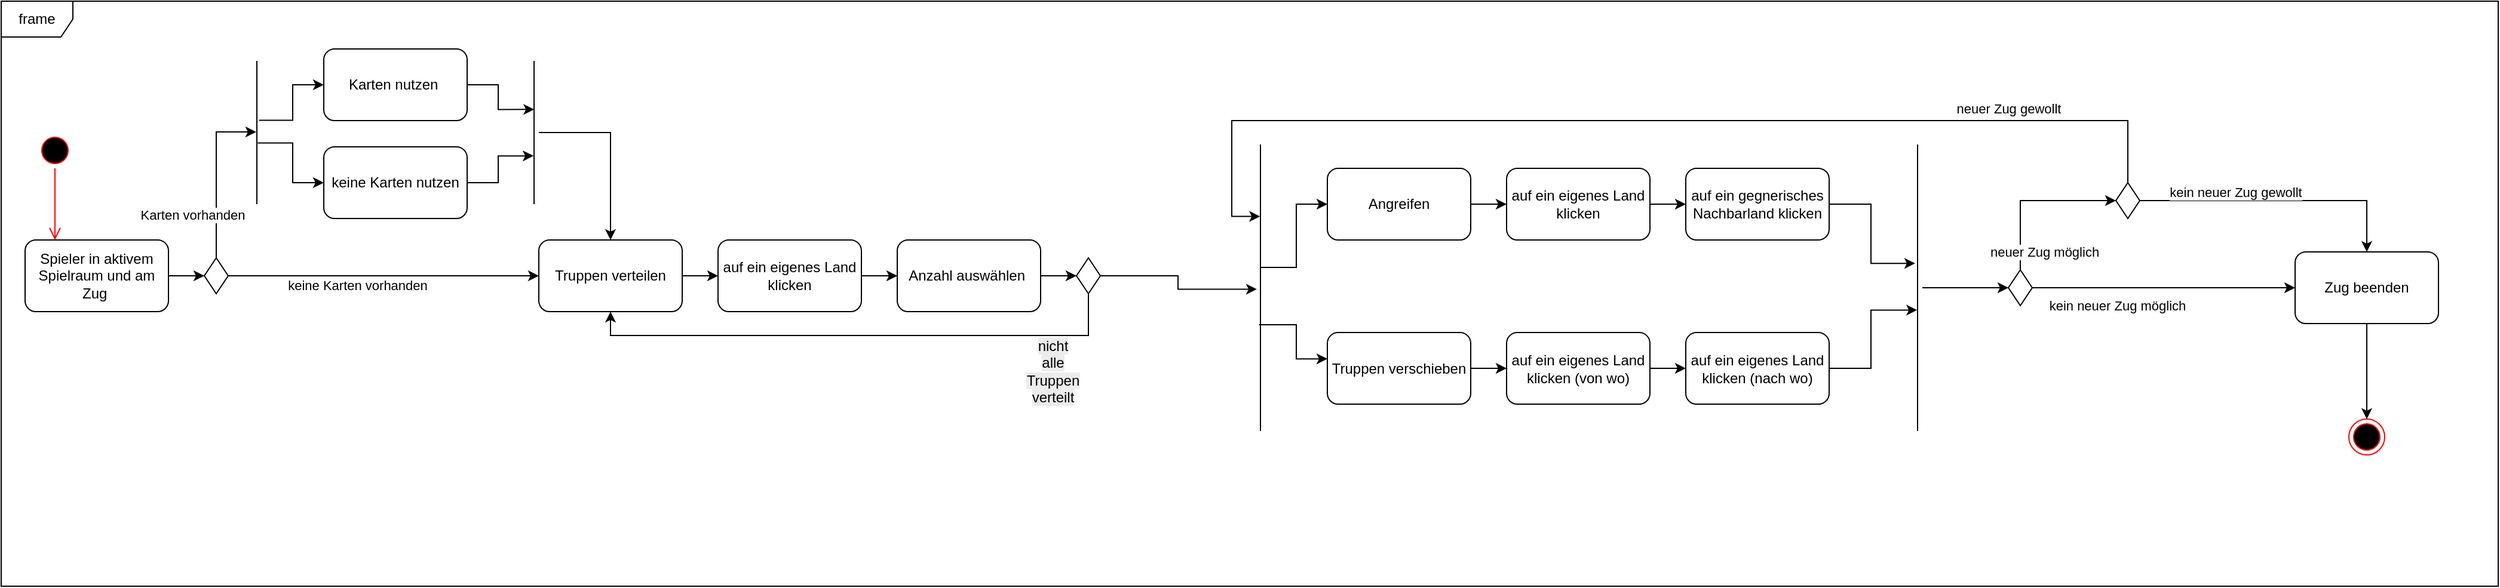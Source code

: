 <mxfile version="28.2.7">
  <diagram name="Seite-1" id="XIeMqs0HiJgNldna1DdT">
    <mxGraphModel dx="914" dy="616" grid="1" gridSize="10" guides="1" tooltips="1" connect="1" arrows="1" fold="1" page="1" pageScale="1" pageWidth="827" pageHeight="1169" background="#FFFFFF" math="0" shadow="0">
      <root>
        <mxCell id="0" />
        <mxCell id="1" parent="0" />
        <mxCell id="S2qD3MZKqQ3I_0Lx5R0i-1" value="frame" style="shape=umlFrame;whiteSpace=wrap;html=1;pointerEvents=0;" vertex="1" parent="1">
          <mxGeometry x="10" y="220" width="2090" height="490" as="geometry" />
        </mxCell>
        <mxCell id="S2qD3MZKqQ3I_0Lx5R0i-11" style="edgeStyle=orthogonalEdgeStyle;rounded=0;orthogonalLoop=1;jettySize=auto;html=1;entryX=0;entryY=0.5;entryDx=0;entryDy=0;" edge="1" parent="1" source="S2qD3MZKqQ3I_0Lx5R0i-2" target="S2qD3MZKqQ3I_0Lx5R0i-6">
          <mxGeometry relative="1" as="geometry" />
        </mxCell>
        <mxCell id="S2qD3MZKqQ3I_0Lx5R0i-2" value="Spieler in aktivem Spielraum und am Zug&amp;nbsp;" style="rounded=1;whiteSpace=wrap;html=1;" vertex="1" parent="1">
          <mxGeometry x="30" y="420" width="120" height="60" as="geometry" />
        </mxCell>
        <mxCell id="S2qD3MZKqQ3I_0Lx5R0i-3" value="Karten nutzen&amp;nbsp;" style="rounded=1;whiteSpace=wrap;html=1;" vertex="1" parent="1">
          <mxGeometry x="280" y="260" width="120" height="60" as="geometry" />
        </mxCell>
        <mxCell id="S2qD3MZKqQ3I_0Lx5R0i-59" style="edgeStyle=orthogonalEdgeStyle;rounded=0;orthogonalLoop=1;jettySize=auto;html=1;exitX=1;exitY=0.5;exitDx=0;exitDy=0;entryX=0;entryY=0.5;entryDx=0;entryDy=0;" edge="1" parent="1" source="S2qD3MZKqQ3I_0Lx5R0i-6" target="S2qD3MZKqQ3I_0Lx5R0i-7">
          <mxGeometry relative="1" as="geometry" />
        </mxCell>
        <mxCell id="S2qD3MZKqQ3I_0Lx5R0i-60" value="keine Karten vorhanden" style="edgeLabel;html=1;align=center;verticalAlign=middle;resizable=0;points=[];" vertex="1" connectable="0" parent="S2qD3MZKqQ3I_0Lx5R0i-59">
          <mxGeometry x="-0.171" y="2" relative="1" as="geometry">
            <mxPoint y="10" as="offset" />
          </mxGeometry>
        </mxCell>
        <mxCell id="S2qD3MZKqQ3I_0Lx5R0i-6" value="" style="rhombus;whiteSpace=wrap;html=1;" vertex="1" parent="1">
          <mxGeometry x="180" y="435" width="20" height="30" as="geometry" />
        </mxCell>
        <mxCell id="S2qD3MZKqQ3I_0Lx5R0i-40" value="" style="edgeStyle=orthogonalEdgeStyle;rounded=0;orthogonalLoop=1;jettySize=auto;html=1;" edge="1" parent="1" source="S2qD3MZKqQ3I_0Lx5R0i-7" target="S2qD3MZKqQ3I_0Lx5R0i-39">
          <mxGeometry relative="1" as="geometry" />
        </mxCell>
        <mxCell id="S2qD3MZKqQ3I_0Lx5R0i-7" value="Truppen verteilen" style="rounded=1;whiteSpace=wrap;html=1;" vertex="1" parent="1">
          <mxGeometry x="460" y="420" width="120" height="60" as="geometry" />
        </mxCell>
        <mxCell id="S2qD3MZKqQ3I_0Lx5R0i-66" value="" style="edgeStyle=orthogonalEdgeStyle;rounded=0;orthogonalLoop=1;jettySize=auto;html=1;" edge="1" parent="1" source="S2qD3MZKqQ3I_0Lx5R0i-12" target="S2qD3MZKqQ3I_0Lx5R0i-45">
          <mxGeometry relative="1" as="geometry" />
        </mxCell>
        <mxCell id="S2qD3MZKqQ3I_0Lx5R0i-12" value="Angreifen" style="rounded=1;whiteSpace=wrap;html=1;" vertex="1" parent="1">
          <mxGeometry x="1120" y="360" width="120" height="60" as="geometry" />
        </mxCell>
        <mxCell id="S2qD3MZKqQ3I_0Lx5R0i-68" value="" style="edgeStyle=orthogonalEdgeStyle;rounded=0;orthogonalLoop=1;jettySize=auto;html=1;" edge="1" parent="1" source="S2qD3MZKqQ3I_0Lx5R0i-13" target="S2qD3MZKqQ3I_0Lx5R0i-43">
          <mxGeometry relative="1" as="geometry" />
        </mxCell>
        <mxCell id="S2qD3MZKqQ3I_0Lx5R0i-13" value="Truppen verschieben" style="rounded=1;whiteSpace=wrap;html=1;" vertex="1" parent="1">
          <mxGeometry x="1120" y="497.54" width="120" height="60" as="geometry" />
        </mxCell>
        <mxCell id="S2qD3MZKqQ3I_0Lx5R0i-89" value="" style="edgeStyle=orthogonalEdgeStyle;rounded=0;orthogonalLoop=1;jettySize=auto;html=1;" edge="1" parent="1" source="S2qD3MZKqQ3I_0Lx5R0i-15" target="S2qD3MZKqQ3I_0Lx5R0i-88">
          <mxGeometry relative="1" as="geometry" />
        </mxCell>
        <mxCell id="S2qD3MZKqQ3I_0Lx5R0i-15" value="Zug beenden" style="rounded=1;whiteSpace=wrap;html=1;" vertex="1" parent="1">
          <mxGeometry x="1930" y="430" width="120" height="60" as="geometry" />
        </mxCell>
        <mxCell id="S2qD3MZKqQ3I_0Lx5R0i-20" style="edgeStyle=orthogonalEdgeStyle;rounded=0;orthogonalLoop=1;jettySize=auto;html=1;entryX=0;entryY=0.5;entryDx=0;entryDy=0;exitX=0.415;exitY=0.268;exitDx=0;exitDy=0;exitPerimeter=0;" edge="1" parent="1" source="S2qD3MZKqQ3I_0Lx5R0i-16" target="S2qD3MZKqQ3I_0Lx5R0i-3">
          <mxGeometry relative="1" as="geometry" />
        </mxCell>
        <mxCell id="S2qD3MZKqQ3I_0Lx5R0i-21" style="edgeStyle=orthogonalEdgeStyle;rounded=0;orthogonalLoop=1;jettySize=auto;html=1;entryX=0;entryY=0.5;entryDx=0;entryDy=0;exitX=0.573;exitY=0.411;exitDx=0;exitDy=0;exitPerimeter=0;" edge="1" parent="1" source="S2qD3MZKqQ3I_0Lx5R0i-16" target="S2qD3MZKqQ3I_0Lx5R0i-17">
          <mxGeometry relative="1" as="geometry" />
        </mxCell>
        <mxCell id="S2qD3MZKqQ3I_0Lx5R0i-16" value="" style="line;strokeWidth=1;fillColor=none;align=left;verticalAlign=middle;spacingTop=-1;spacingLeft=3;spacingRight=3;rotatable=0;labelPosition=right;points=[];portConstraint=eastwest;strokeColor=inherit;direction=south;" vertex="1" parent="1">
          <mxGeometry x="220" y="270" width="8" height="120" as="geometry" />
        </mxCell>
        <mxCell id="S2qD3MZKqQ3I_0Lx5R0i-17" value="keine Karten nutzen" style="rounded=1;whiteSpace=wrap;html=1;" vertex="1" parent="1">
          <mxGeometry x="280" y="342" width="120" height="60" as="geometry" />
        </mxCell>
        <mxCell id="S2qD3MZKqQ3I_0Lx5R0i-26" value="" style="line;strokeWidth=1;fillColor=none;align=left;verticalAlign=middle;spacingTop=-1;spacingLeft=3;spacingRight=3;rotatable=0;labelPosition=right;points=[];portConstraint=eastwest;strokeColor=inherit;direction=south;" vertex="1" parent="1">
          <mxGeometry x="452" y="270" width="8" height="120" as="geometry" />
        </mxCell>
        <mxCell id="S2qD3MZKqQ3I_0Lx5R0i-29" style="edgeStyle=orthogonalEdgeStyle;rounded=0;orthogonalLoop=1;jettySize=auto;html=1;exitX=1;exitY=0.5;exitDx=0;exitDy=0;entryX=0.339;entryY=0.482;entryDx=0;entryDy=0;entryPerimeter=0;" edge="1" parent="1" source="S2qD3MZKqQ3I_0Lx5R0i-3" target="S2qD3MZKqQ3I_0Lx5R0i-26">
          <mxGeometry relative="1" as="geometry" />
        </mxCell>
        <mxCell id="S2qD3MZKqQ3I_0Lx5R0i-30" style="edgeStyle=orthogonalEdgeStyle;rounded=0;orthogonalLoop=1;jettySize=auto;html=1;exitX=1;exitY=0.5;exitDx=0;exitDy=0;entryX=0.663;entryY=0.554;entryDx=0;entryDy=0;entryPerimeter=0;" edge="1" parent="1" source="S2qD3MZKqQ3I_0Lx5R0i-17" target="S2qD3MZKqQ3I_0Lx5R0i-26">
          <mxGeometry relative="1" as="geometry" />
        </mxCell>
        <mxCell id="S2qD3MZKqQ3I_0Lx5R0i-31" style="edgeStyle=orthogonalEdgeStyle;rounded=0;orthogonalLoop=1;jettySize=auto;html=1;entryX=0.5;entryY=0;entryDx=0;entryDy=0;" edge="1" parent="1" source="S2qD3MZKqQ3I_0Lx5R0i-26" target="S2qD3MZKqQ3I_0Lx5R0i-7">
          <mxGeometry relative="1" as="geometry" />
        </mxCell>
        <mxCell id="S2qD3MZKqQ3I_0Lx5R0i-47" style="edgeStyle=orthogonalEdgeStyle;rounded=0;orthogonalLoop=1;jettySize=auto;html=1;entryX=0;entryY=0.5;entryDx=0;entryDy=0;exitX=0.429;exitY=0.542;exitDx=0;exitDy=0;exitPerimeter=0;" edge="1" parent="1" source="S2qD3MZKqQ3I_0Lx5R0i-32" target="S2qD3MZKqQ3I_0Lx5R0i-12">
          <mxGeometry relative="1" as="geometry" />
        </mxCell>
        <mxCell id="S2qD3MZKqQ3I_0Lx5R0i-32" value="" style="line;strokeWidth=1;fillColor=none;align=left;verticalAlign=middle;spacingTop=-1;spacingLeft=3;spacingRight=3;rotatable=0;labelPosition=right;points=[];portConstraint=eastwest;strokeColor=inherit;direction=south;" vertex="1" parent="1">
          <mxGeometry x="1060" y="340" width="8" height="240" as="geometry" />
        </mxCell>
        <mxCell id="S2qD3MZKqQ3I_0Lx5R0i-70" value="" style="edgeStyle=orthogonalEdgeStyle;rounded=0;orthogonalLoop=1;jettySize=auto;html=1;" edge="1" parent="1" source="S2qD3MZKqQ3I_0Lx5R0i-33" target="S2qD3MZKqQ3I_0Lx5R0i-53">
          <mxGeometry relative="1" as="geometry" />
        </mxCell>
        <mxCell id="S2qD3MZKqQ3I_0Lx5R0i-33" value="" style="line;strokeWidth=1;fillColor=none;align=left;verticalAlign=middle;spacingTop=-1;spacingLeft=3;spacingRight=3;rotatable=0;labelPosition=right;points=[];portConstraint=eastwest;strokeColor=inherit;direction=south;" vertex="1" parent="1">
          <mxGeometry x="1610" y="340" width="8" height="240" as="geometry" />
        </mxCell>
        <mxCell id="S2qD3MZKqQ3I_0Lx5R0i-42" value="" style="edgeStyle=orthogonalEdgeStyle;rounded=0;orthogonalLoop=1;jettySize=auto;html=1;" edge="1" parent="1" source="S2qD3MZKqQ3I_0Lx5R0i-34" target="S2qD3MZKqQ3I_0Lx5R0i-36">
          <mxGeometry relative="1" as="geometry" />
        </mxCell>
        <mxCell id="S2qD3MZKqQ3I_0Lx5R0i-34" value="Anzahl auswählen&amp;nbsp;" style="rounded=1;whiteSpace=wrap;html=1;" vertex="1" parent="1">
          <mxGeometry x="760" y="420" width="120" height="60" as="geometry" />
        </mxCell>
        <mxCell id="S2qD3MZKqQ3I_0Lx5R0i-38" style="edgeStyle=orthogonalEdgeStyle;rounded=0;orthogonalLoop=1;jettySize=auto;html=1;exitX=0.5;exitY=1;exitDx=0;exitDy=0;entryX=0.5;entryY=1;entryDx=0;entryDy=0;" edge="1" parent="1" source="S2qD3MZKqQ3I_0Lx5R0i-36" target="S2qD3MZKqQ3I_0Lx5R0i-7">
          <mxGeometry relative="1" as="geometry" />
        </mxCell>
        <mxCell id="S2qD3MZKqQ3I_0Lx5R0i-65" value="&lt;span style=&quot;font-size: 12px; white-space: normal; background-color: rgb(236, 236, 236);&quot;&gt;nicht alle Truppen verteilt&lt;/span&gt;" style="edgeLabel;html=1;align=center;verticalAlign=middle;resizable=0;points=[];" vertex="1" connectable="0" parent="S2qD3MZKqQ3I_0Lx5R0i-38">
          <mxGeometry x="0.222" y="-3" relative="1" as="geometry">
            <mxPoint x="213" y="33" as="offset" />
          </mxGeometry>
        </mxCell>
        <mxCell id="S2qD3MZKqQ3I_0Lx5R0i-36" value="" style="rhombus;whiteSpace=wrap;html=1;" vertex="1" parent="1">
          <mxGeometry x="910" y="435" width="20" height="30" as="geometry" />
        </mxCell>
        <mxCell id="S2qD3MZKqQ3I_0Lx5R0i-37" style="edgeStyle=orthogonalEdgeStyle;rounded=0;orthogonalLoop=1;jettySize=auto;html=1;exitX=1;exitY=0.5;exitDx=0;exitDy=0;entryX=0.505;entryY=0.875;entryDx=0;entryDy=0;entryPerimeter=0;" edge="1" parent="1" source="S2qD3MZKqQ3I_0Lx5R0i-36" target="S2qD3MZKqQ3I_0Lx5R0i-32">
          <mxGeometry relative="1" as="geometry" />
        </mxCell>
        <mxCell id="S2qD3MZKqQ3I_0Lx5R0i-62" value="" style="edgeStyle=orthogonalEdgeStyle;rounded=0;orthogonalLoop=1;jettySize=auto;html=1;" edge="1" parent="1" source="S2qD3MZKqQ3I_0Lx5R0i-39" target="S2qD3MZKqQ3I_0Lx5R0i-34">
          <mxGeometry relative="1" as="geometry" />
        </mxCell>
        <mxCell id="S2qD3MZKqQ3I_0Lx5R0i-39" value="auf ein eigenes Land klicken" style="rounded=1;whiteSpace=wrap;html=1;" vertex="1" parent="1">
          <mxGeometry x="610" y="420" width="120" height="60" as="geometry" />
        </mxCell>
        <mxCell id="S2qD3MZKqQ3I_0Lx5R0i-69" value="" style="edgeStyle=orthogonalEdgeStyle;rounded=0;orthogonalLoop=1;jettySize=auto;html=1;" edge="1" parent="1" source="S2qD3MZKqQ3I_0Lx5R0i-43" target="S2qD3MZKqQ3I_0Lx5R0i-44">
          <mxGeometry relative="1" as="geometry" />
        </mxCell>
        <mxCell id="S2qD3MZKqQ3I_0Lx5R0i-43" value="auf ein eigenes Land klicken (von wo)" style="rounded=1;whiteSpace=wrap;html=1;" vertex="1" parent="1">
          <mxGeometry x="1270" y="497.54" width="120" height="60" as="geometry" />
        </mxCell>
        <mxCell id="S2qD3MZKqQ3I_0Lx5R0i-49" value="" style="edgeStyle=orthogonalEdgeStyle;rounded=0;orthogonalLoop=1;jettySize=auto;html=1;entryX=0.578;entryY=0.542;entryDx=0;entryDy=0;entryPerimeter=0;" edge="1" parent="1" source="S2qD3MZKqQ3I_0Lx5R0i-44" target="S2qD3MZKqQ3I_0Lx5R0i-33">
          <mxGeometry relative="1" as="geometry" />
        </mxCell>
        <mxCell id="S2qD3MZKqQ3I_0Lx5R0i-44" value="auf ein eigenes Land klicken (nach wo)" style="rounded=1;whiteSpace=wrap;html=1;" vertex="1" parent="1">
          <mxGeometry x="1420" y="497.54" width="120" height="60" as="geometry" />
        </mxCell>
        <mxCell id="S2qD3MZKqQ3I_0Lx5R0i-67" value="" style="edgeStyle=orthogonalEdgeStyle;rounded=0;orthogonalLoop=1;jettySize=auto;html=1;" edge="1" parent="1" source="S2qD3MZKqQ3I_0Lx5R0i-45" target="S2qD3MZKqQ3I_0Lx5R0i-46">
          <mxGeometry relative="1" as="geometry" />
        </mxCell>
        <mxCell id="S2qD3MZKqQ3I_0Lx5R0i-45" value="auf ein eigenes Land klicken" style="rounded=1;whiteSpace=wrap;html=1;" vertex="1" parent="1">
          <mxGeometry x="1270" y="360" width="120" height="60" as="geometry" />
        </mxCell>
        <mxCell id="S2qD3MZKqQ3I_0Lx5R0i-50" value="" style="edgeStyle=orthogonalEdgeStyle;rounded=0;orthogonalLoop=1;jettySize=auto;html=1;entryX=0.415;entryY=0.75;entryDx=0;entryDy=0;entryPerimeter=0;" edge="1" parent="1" source="S2qD3MZKqQ3I_0Lx5R0i-46" target="S2qD3MZKqQ3I_0Lx5R0i-33">
          <mxGeometry relative="1" as="geometry" />
        </mxCell>
        <mxCell id="S2qD3MZKqQ3I_0Lx5R0i-46" value="auf ein gegnerisches Nachbarland klicken" style="rounded=1;whiteSpace=wrap;html=1;" vertex="1" parent="1">
          <mxGeometry x="1420" y="360" width="120" height="60" as="geometry" />
        </mxCell>
        <mxCell id="S2qD3MZKqQ3I_0Lx5R0i-48" style="edgeStyle=orthogonalEdgeStyle;rounded=0;orthogonalLoop=1;jettySize=auto;html=1;entryX=0;entryY=0.367;entryDx=0;entryDy=0;entryPerimeter=0;exitX=0.629;exitY=0.646;exitDx=0;exitDy=0;exitPerimeter=0;" edge="1" parent="1" source="S2qD3MZKqQ3I_0Lx5R0i-32" target="S2qD3MZKqQ3I_0Lx5R0i-13">
          <mxGeometry relative="1" as="geometry" />
        </mxCell>
        <mxCell id="S2qD3MZKqQ3I_0Lx5R0i-85" style="edgeStyle=orthogonalEdgeStyle;rounded=0;orthogonalLoop=1;jettySize=auto;html=1;exitX=1;exitY=0.5;exitDx=0;exitDy=0;entryX=0;entryY=0.5;entryDx=0;entryDy=0;" edge="1" parent="1" source="S2qD3MZKqQ3I_0Lx5R0i-53" target="S2qD3MZKqQ3I_0Lx5R0i-15">
          <mxGeometry relative="1" as="geometry" />
        </mxCell>
        <mxCell id="S2qD3MZKqQ3I_0Lx5R0i-86" value="kein neuer Zug möglich" style="edgeLabel;html=1;align=center;verticalAlign=middle;resizable=0;points=[];" vertex="1" connectable="0" parent="S2qD3MZKqQ3I_0Lx5R0i-85">
          <mxGeometry x="-0.33" y="3" relative="1" as="geometry">
            <mxPoint x="-3" y="18" as="offset" />
          </mxGeometry>
        </mxCell>
        <mxCell id="S2qD3MZKqQ3I_0Lx5R0i-53" value="" style="rhombus;whiteSpace=wrap;html=1;" vertex="1" parent="1">
          <mxGeometry x="1690" y="445" width="20" height="30" as="geometry" />
        </mxCell>
        <mxCell id="S2qD3MZKqQ3I_0Lx5R0i-58" style="edgeStyle=orthogonalEdgeStyle;rounded=0;orthogonalLoop=1;jettySize=auto;html=1;exitX=0.5;exitY=0;exitDx=0;exitDy=0;entryX=0.496;entryY=0.571;entryDx=0;entryDy=0;entryPerimeter=0;" edge="1" parent="1" source="S2qD3MZKqQ3I_0Lx5R0i-6" target="S2qD3MZKqQ3I_0Lx5R0i-16">
          <mxGeometry relative="1" as="geometry" />
        </mxCell>
        <mxCell id="S2qD3MZKqQ3I_0Lx5R0i-61" value="Karten vorhanden" style="edgeLabel;html=1;align=center;verticalAlign=middle;resizable=0;points=[];" vertex="1" connectable="0" parent="S2qD3MZKqQ3I_0Lx5R0i-58">
          <mxGeometry x="0.147" y="1" relative="1" as="geometry">
            <mxPoint x="-19" y="43" as="offset" />
          </mxGeometry>
        </mxCell>
        <mxCell id="S2qD3MZKqQ3I_0Lx5R0i-76" value="neuer Zug möglich" style="edgeStyle=orthogonalEdgeStyle;rounded=0;orthogonalLoop=1;jettySize=auto;html=1;" edge="1" parent="1" source="S2qD3MZKqQ3I_0Lx5R0i-53" target="S2qD3MZKqQ3I_0Lx5R0i-73">
          <mxGeometry x="-0.783" y="-20" relative="1" as="geometry">
            <mxPoint x="1710" y="460" as="sourcePoint" />
            <mxPoint x="1830" y="460" as="targetPoint" />
            <Array as="points">
              <mxPoint x="1700" y="387" />
            </Array>
            <mxPoint as="offset" />
          </mxGeometry>
        </mxCell>
        <mxCell id="S2qD3MZKqQ3I_0Lx5R0i-82" style="edgeStyle=orthogonalEdgeStyle;rounded=0;orthogonalLoop=1;jettySize=auto;html=1;exitX=1;exitY=0.5;exitDx=0;exitDy=0;entryX=0.5;entryY=0;entryDx=0;entryDy=0;" edge="1" parent="1" source="S2qD3MZKqQ3I_0Lx5R0i-73" target="S2qD3MZKqQ3I_0Lx5R0i-15">
          <mxGeometry relative="1" as="geometry" />
        </mxCell>
        <mxCell id="S2qD3MZKqQ3I_0Lx5R0i-83" value="kein neuer Zug gewollt" style="edgeLabel;html=1;align=center;verticalAlign=middle;resizable=0;points=[];" vertex="1" connectable="0" parent="S2qD3MZKqQ3I_0Lx5R0i-82">
          <mxGeometry x="-0.626" y="3" relative="1" as="geometry">
            <mxPoint x="36" y="-4" as="offset" />
          </mxGeometry>
        </mxCell>
        <mxCell id="S2qD3MZKqQ3I_0Lx5R0i-73" value="" style="rhombus;whiteSpace=wrap;html=1;" vertex="1" parent="1">
          <mxGeometry x="1780" y="372" width="20" height="30" as="geometry" />
        </mxCell>
        <mxCell id="S2qD3MZKqQ3I_0Lx5R0i-81" style="edgeStyle=orthogonalEdgeStyle;rounded=0;orthogonalLoop=1;jettySize=auto;html=1;exitX=0.5;exitY=0;exitDx=0;exitDy=0;entryX=0.251;entryY=0.542;entryDx=0;entryDy=0;entryPerimeter=0;" edge="1" parent="1" source="S2qD3MZKqQ3I_0Lx5R0i-73" target="S2qD3MZKqQ3I_0Lx5R0i-32">
          <mxGeometry relative="1" as="geometry">
            <Array as="points">
              <mxPoint x="1790" y="320" />
              <mxPoint x="1040" y="320" />
              <mxPoint x="1040" y="400" />
            </Array>
          </mxGeometry>
        </mxCell>
        <mxCell id="S2qD3MZKqQ3I_0Lx5R0i-87" value="neuer Zug gewollt" style="edgeLabel;html=1;align=center;verticalAlign=middle;resizable=0;points=[];" vertex="1" connectable="0" parent="S2qD3MZKqQ3I_0Lx5R0i-81">
          <mxGeometry x="-0.689" relative="1" as="geometry">
            <mxPoint x="-11" y="-10" as="offset" />
          </mxGeometry>
        </mxCell>
        <mxCell id="S2qD3MZKqQ3I_0Lx5R0i-88" value="" style="ellipse;html=1;shape=endState;fillColor=#000000;strokeColor=#ff0000;" vertex="1" parent="1">
          <mxGeometry x="1975" y="570" width="30" height="30" as="geometry" />
        </mxCell>
        <mxCell id="S2qD3MZKqQ3I_0Lx5R0i-90" value="" style="ellipse;html=1;shape=startState;fillColor=#000000;strokeColor=#ff0000;" vertex="1" parent="1">
          <mxGeometry x="40" y="330" width="30" height="30" as="geometry" />
        </mxCell>
        <mxCell id="S2qD3MZKqQ3I_0Lx5R0i-91" value="" style="edgeStyle=orthogonalEdgeStyle;html=1;verticalAlign=bottom;endArrow=open;endSize=8;strokeColor=#ff0000;rounded=0;" edge="1" source="S2qD3MZKqQ3I_0Lx5R0i-90" parent="1">
          <mxGeometry relative="1" as="geometry">
            <mxPoint x="55" y="420" as="targetPoint" />
          </mxGeometry>
        </mxCell>
      </root>
    </mxGraphModel>
  </diagram>
</mxfile>
